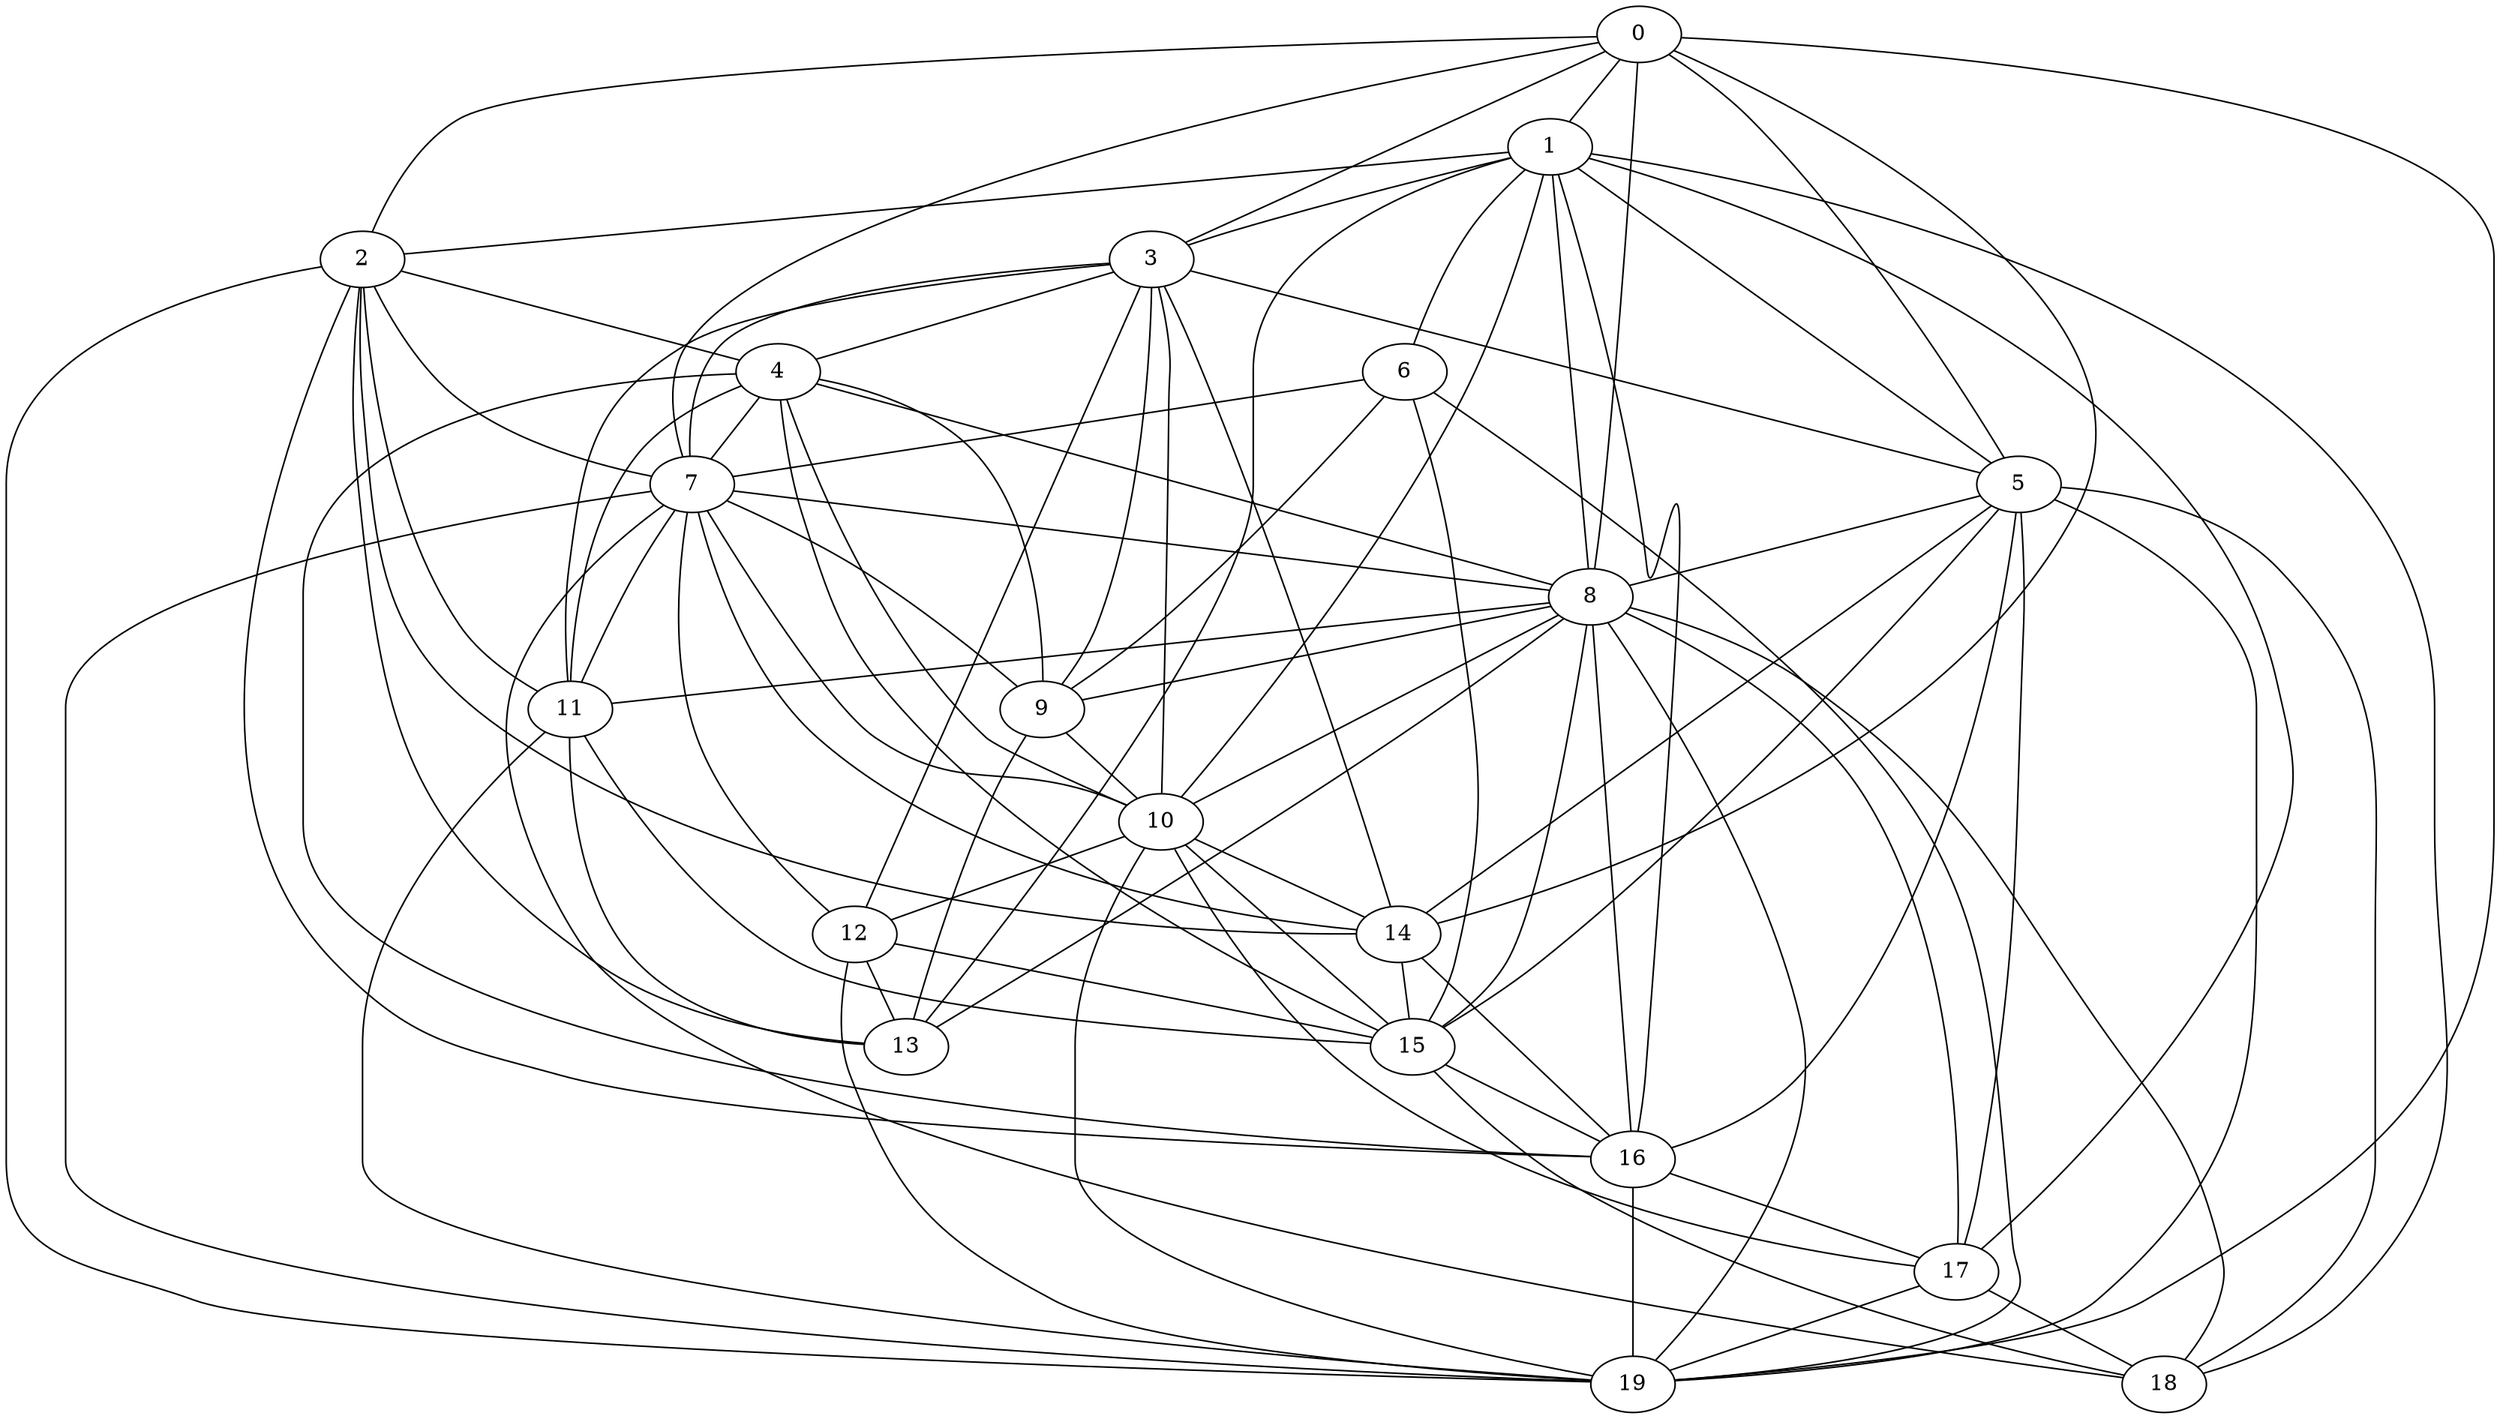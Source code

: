 strict graph "" {
	0	[w=11];
	1	[w=-11];
	0 -- 1	[w=14];
	2	[w=-8];
	0 -- 2	[w=-12];
	3	[w=-15];
	0 -- 3	[w=-16];
	5	[w=2];
	0 -- 5	[w=9];
	7	[w=6];
	0 -- 7	[w=-4];
	8	[w=6];
	0 -- 8	[w=-16];
	14	[w=-9];
	0 -- 14	[w=-15];
	19	[w=12];
	0 -- 19	[w=11];
	1 -- 2	[w=-5];
	1 -- 3	[w=-15];
	1 -- 5	[w=-16];
	6	[w=-5];
	1 -- 6	[w=7];
	1 -- 8	[w=9];
	10	[w=8];
	1 -- 10	[w=-15];
	13	[w=-11];
	1 -- 13	[w=15];
	16	[w=12];
	1 -- 16	[w=10];
	17	[w=2];
	1 -- 17	[w=-4];
	18	[w=-15];
	1 -- 18	[w=11];
	4	[w=16];
	2 -- 4	[w=-2];
	2 -- 7	[w=9];
	11	[w=-5];
	2 -- 11	[w=2];
	2 -- 13	[w=10];
	2 -- 14	[w=2];
	2 -- 16	[w=12];
	2 -- 19	[w=-13];
	3 -- 4	[w=-14];
	3 -- 5	[w=-5];
	3 -- 7	[w=14];
	9	[w=-4];
	3 -- 9	[w=12];
	3 -- 10	[w=8];
	3 -- 11	[w=14];
	12	[w=13];
	3 -- 12	[w=-2];
	3 -- 14	[w=16];
	4 -- 7	[w=11];
	4 -- 8	[w=11];
	4 -- 9	[w=8];
	4 -- 10	[w=-7];
	4 -- 11	[w=-13];
	15	[w=-2];
	4 -- 15	[w=-12];
	4 -- 16	[w=15];
	5 -- 8	[w=-12];
	5 -- 14	[w=-5];
	5 -- 15	[w=7];
	5 -- 16	[w=-9];
	5 -- 17	[w=-5];
	5 -- 18	[w=3];
	5 -- 19	[w=-12];
	6 -- 7	[w=-9];
	6 -- 9	[w=5];
	6 -- 15	[w=-10];
	6 -- 19	[w=16];
	7 -- 8	[w=3];
	7 -- 9	[w=-6];
	7 -- 10	[w=4];
	7 -- 11	[w=3];
	7 -- 12	[w=-2];
	7 -- 14	[w=-12];
	7 -- 18	[w=10];
	7 -- 19	[w=-10];
	8 -- 9	[w=13];
	8 -- 10	[w=11];
	8 -- 11	[w=5];
	8 -- 13	[w=2];
	8 -- 15	[w=-6];
	8 -- 16	[w=4];
	8 -- 17	[w=16];
	8 -- 18	[w=7];
	8 -- 19	[w=-10];
	9 -- 10	[w=2];
	9 -- 13	[w=-15];
	10 -- 12	[w=15];
	10 -- 14	[w=16];
	10 -- 15	[w=7];
	10 -- 17	[w=-11];
	10 -- 19	[w=-2];
	11 -- 13	[w=14];
	11 -- 15	[w=-4];
	11 -- 19	[w=-14];
	12 -- 13	[w=6];
	12 -- 15	[w=-11];
	12 -- 19	[w=-7];
	14 -- 15	[w=-4];
	14 -- 16	[w=-2];
	15 -- 16	[w=-11];
	15 -- 18	[w=16];
	16 -- 17	[w=-7];
	16 -- 19	[w=4];
	17 -- 18	[w=3];
	17 -- 19	[w=2];
}
